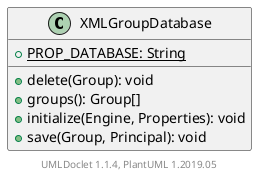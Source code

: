 @startuml

    class XMLGroupDatabase [[XMLGroupDatabase.html]] {
        {static} +PROP_DATABASE: String
        +delete(Group): void
        +groups(): Group[]
        +initialize(Engine, Properties): void
        +save(Group, Principal): void
    }


    center footer UMLDoclet 1.1.4, PlantUML 1.2019.05
@enduml
